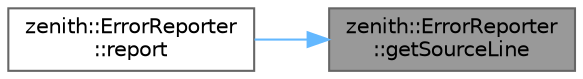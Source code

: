 digraph "zenith::ErrorReporter::getSourceLine"
{
 // LATEX_PDF_SIZE
  bgcolor="transparent";
  edge [fontname=Helvetica,fontsize=10,labelfontname=Helvetica,labelfontsize=10];
  node [fontname=Helvetica,fontsize=10,shape=box,height=0.2,width=0.4];
  rankdir="RL";
  Node1 [id="Node000001",label="zenith::ErrorReporter\l::getSourceLine",height=0.2,width=0.4,color="gray40", fillcolor="grey60", style="filled", fontcolor="black",tooltip=" "];
  Node1 -> Node2 [id="edge1_Node000001_Node000002",dir="back",color="steelblue1",style="solid",tooltip=" "];
  Node2 [id="Node000002",label="zenith::ErrorReporter\l::report",height=0.2,width=0.4,color="grey40", fillcolor="white", style="filled",URL="$classzenith_1_1_error_reporter.html#a9f131e8cac727de7580299c0f0446eb7",tooltip=" "];
}
